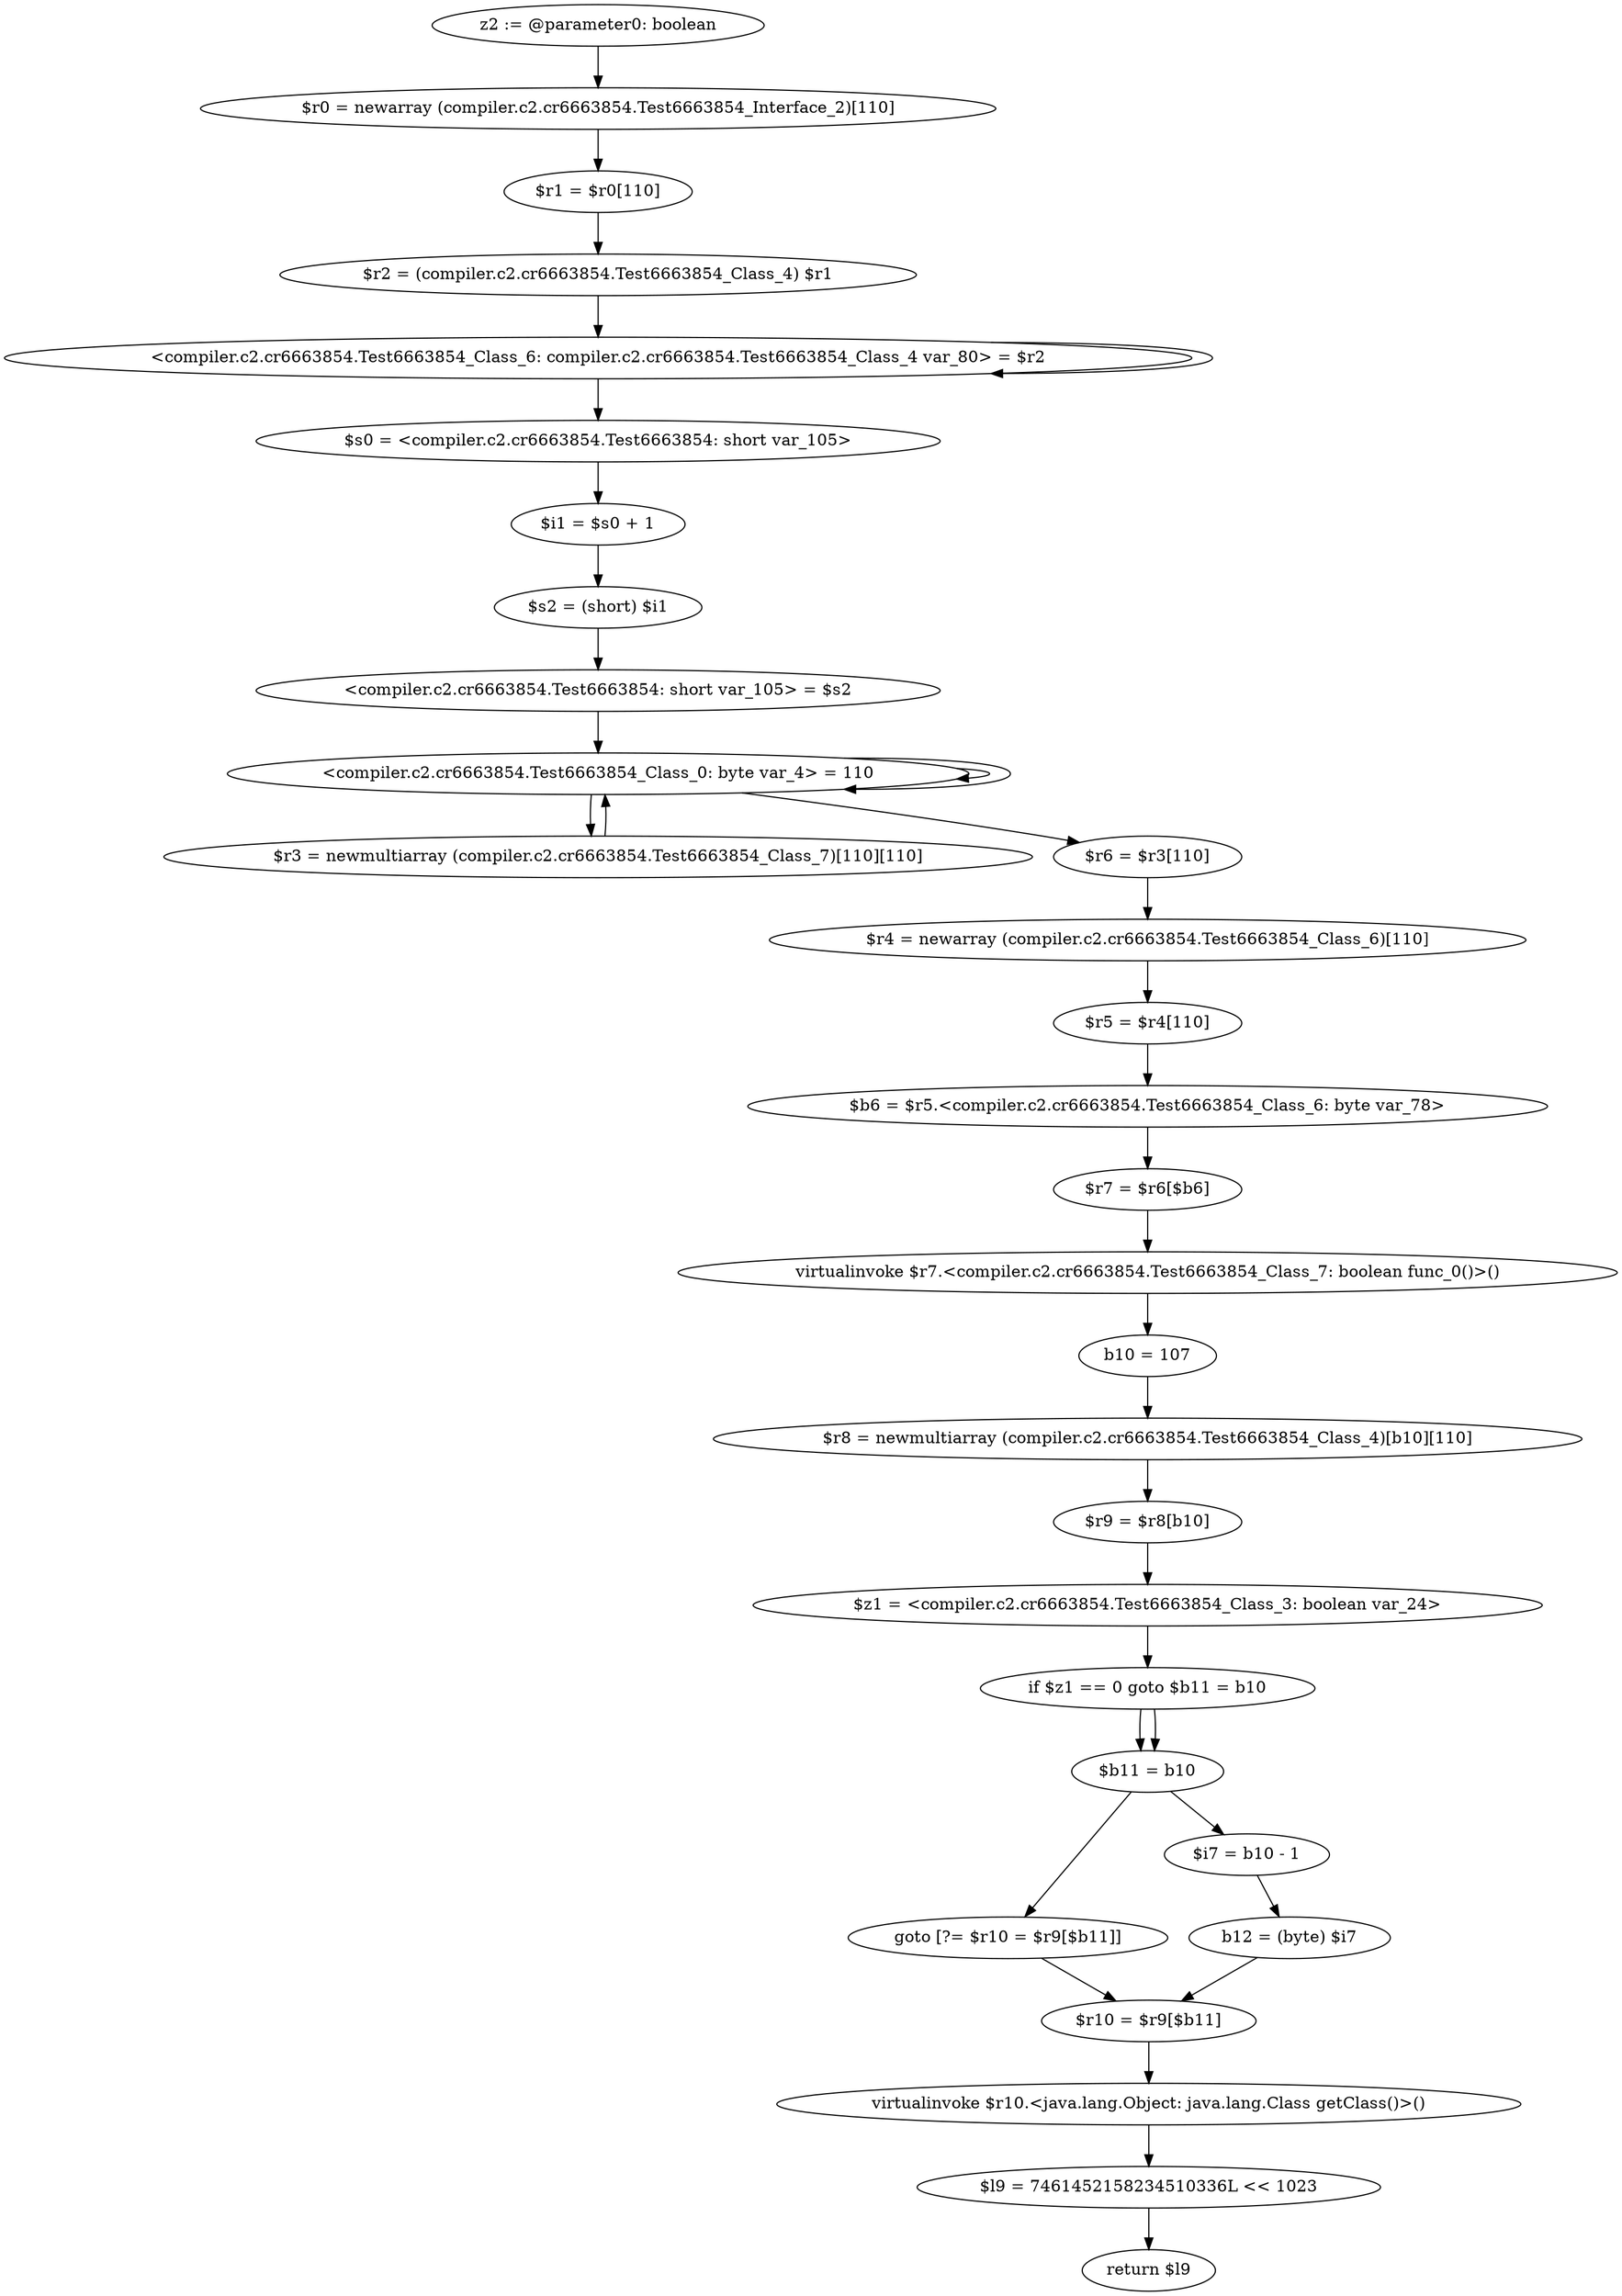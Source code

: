 digraph "unitGraph" {
    "z2 := @parameter0: boolean"
    "$r0 = newarray (compiler.c2.cr6663854.Test6663854_Interface_2)[110]"
    "$r1 = $r0[110]"
    "$r2 = (compiler.c2.cr6663854.Test6663854_Class_4) $r1"
    "<compiler.c2.cr6663854.Test6663854_Class_6: compiler.c2.cr6663854.Test6663854_Class_4 var_80> = $r2"
    "$s0 = <compiler.c2.cr6663854.Test6663854: short var_105>"
    "$i1 = $s0 + 1"
    "$s2 = (short) $i1"
    "<compiler.c2.cr6663854.Test6663854: short var_105> = $s2"
    "<compiler.c2.cr6663854.Test6663854_Class_0: byte var_4> = 110"
    "$r3 = newmultiarray (compiler.c2.cr6663854.Test6663854_Class_7)[110][110]"
    "$r6 = $r3[110]"
    "$r4 = newarray (compiler.c2.cr6663854.Test6663854_Class_6)[110]"
    "$r5 = $r4[110]"
    "$b6 = $r5.<compiler.c2.cr6663854.Test6663854_Class_6: byte var_78>"
    "$r7 = $r6[$b6]"
    "virtualinvoke $r7.<compiler.c2.cr6663854.Test6663854_Class_7: boolean func_0()>()"
    "b10 = 107"
    "$r8 = newmultiarray (compiler.c2.cr6663854.Test6663854_Class_4)[b10][110]"
    "$r9 = $r8[b10]"
    "$z1 = <compiler.c2.cr6663854.Test6663854_Class_3: boolean var_24>"
    "if $z1 == 0 goto $b11 = b10"
    "$b11 = b10"
    "goto [?= $r10 = $r9[$b11]]"
    "$i7 = b10 - 1"
    "b12 = (byte) $i7"
    "$r10 = $r9[$b11]"
    "virtualinvoke $r10.<java.lang.Object: java.lang.Class getClass()>()"
    "$l9 = 7461452158234510336L << 1023"
    "return $l9"
    "z2 := @parameter0: boolean"->"$r0 = newarray (compiler.c2.cr6663854.Test6663854_Interface_2)[110]";
    "$r0 = newarray (compiler.c2.cr6663854.Test6663854_Interface_2)[110]"->"$r1 = $r0[110]";
    "$r1 = $r0[110]"->"$r2 = (compiler.c2.cr6663854.Test6663854_Class_4) $r1";
    "$r2 = (compiler.c2.cr6663854.Test6663854_Class_4) $r1"->"<compiler.c2.cr6663854.Test6663854_Class_6: compiler.c2.cr6663854.Test6663854_Class_4 var_80> = $r2";
    "<compiler.c2.cr6663854.Test6663854_Class_6: compiler.c2.cr6663854.Test6663854_Class_4 var_80> = $r2"->"<compiler.c2.cr6663854.Test6663854_Class_6: compiler.c2.cr6663854.Test6663854_Class_4 var_80> = $r2";
    "<compiler.c2.cr6663854.Test6663854_Class_6: compiler.c2.cr6663854.Test6663854_Class_4 var_80> = $r2"->"$s0 = <compiler.c2.cr6663854.Test6663854: short var_105>";
    "$s0 = <compiler.c2.cr6663854.Test6663854: short var_105>"->"$i1 = $s0 + 1";
    "$i1 = $s0 + 1"->"$s2 = (short) $i1";
    "$s2 = (short) $i1"->"<compiler.c2.cr6663854.Test6663854: short var_105> = $s2";
    "<compiler.c2.cr6663854.Test6663854: short var_105> = $s2"->"<compiler.c2.cr6663854.Test6663854_Class_0: byte var_4> = 110";
    "<compiler.c2.cr6663854.Test6663854_Class_0: byte var_4> = 110"->"<compiler.c2.cr6663854.Test6663854_Class_0: byte var_4> = 110";
    "<compiler.c2.cr6663854.Test6663854_Class_0: byte var_4> = 110"->"$r3 = newmultiarray (compiler.c2.cr6663854.Test6663854_Class_7)[110][110]";
    "$r3 = newmultiarray (compiler.c2.cr6663854.Test6663854_Class_7)[110][110]"->"<compiler.c2.cr6663854.Test6663854_Class_0: byte var_4> = 110";
    "<compiler.c2.cr6663854.Test6663854_Class_0: byte var_4> = 110"->"<compiler.c2.cr6663854.Test6663854_Class_0: byte var_4> = 110";
    "<compiler.c2.cr6663854.Test6663854_Class_0: byte var_4> = 110"->"$r6 = $r3[110]";
    "$r6 = $r3[110]"->"$r4 = newarray (compiler.c2.cr6663854.Test6663854_Class_6)[110]";
    "$r4 = newarray (compiler.c2.cr6663854.Test6663854_Class_6)[110]"->"$r5 = $r4[110]";
    "$r5 = $r4[110]"->"$b6 = $r5.<compiler.c2.cr6663854.Test6663854_Class_6: byte var_78>";
    "$b6 = $r5.<compiler.c2.cr6663854.Test6663854_Class_6: byte var_78>"->"$r7 = $r6[$b6]";
    "$r7 = $r6[$b6]"->"virtualinvoke $r7.<compiler.c2.cr6663854.Test6663854_Class_7: boolean func_0()>()";
    "virtualinvoke $r7.<compiler.c2.cr6663854.Test6663854_Class_7: boolean func_0()>()"->"b10 = 107";
    "b10 = 107"->"$r8 = newmultiarray (compiler.c2.cr6663854.Test6663854_Class_4)[b10][110]";
    "$r8 = newmultiarray (compiler.c2.cr6663854.Test6663854_Class_4)[b10][110]"->"$r9 = $r8[b10]";
    "$r9 = $r8[b10]"->"$z1 = <compiler.c2.cr6663854.Test6663854_Class_3: boolean var_24>";
    "$z1 = <compiler.c2.cr6663854.Test6663854_Class_3: boolean var_24>"->"if $z1 == 0 goto $b11 = b10";
    "if $z1 == 0 goto $b11 = b10"->"$b11 = b10";
    "if $z1 == 0 goto $b11 = b10"->"$b11 = b10";
    "$b11 = b10"->"goto [?= $r10 = $r9[$b11]]";
    "goto [?= $r10 = $r9[$b11]]"->"$r10 = $r9[$b11]";
    "$b11 = b10"->"$i7 = b10 - 1";
    "$i7 = b10 - 1"->"b12 = (byte) $i7";
    "b12 = (byte) $i7"->"$r10 = $r9[$b11]";
    "$r10 = $r9[$b11]"->"virtualinvoke $r10.<java.lang.Object: java.lang.Class getClass()>()";
    "virtualinvoke $r10.<java.lang.Object: java.lang.Class getClass()>()"->"$l9 = 7461452158234510336L << 1023";
    "$l9 = 7461452158234510336L << 1023"->"return $l9";
}
